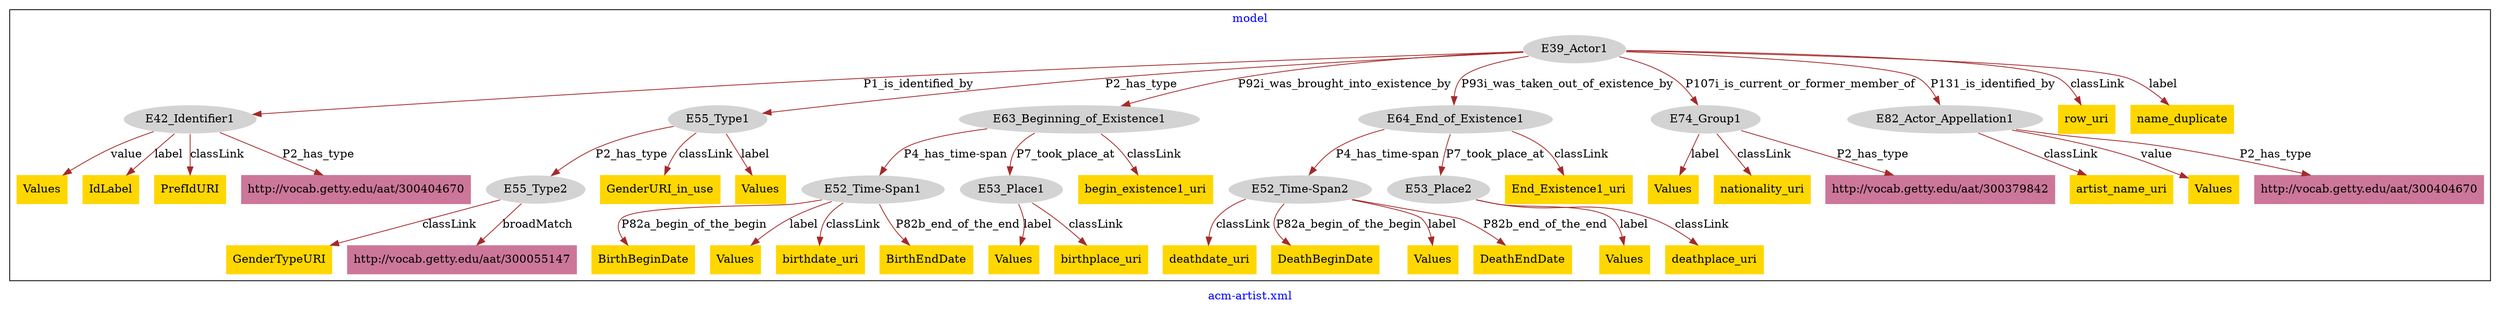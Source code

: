 digraph n0 {
fontcolor="blue"
remincross="true"
label="acm-artist.xml"
subgraph cluster {
label="model"
n2[style="filled",color="white",fillcolor="lightgray",label="E39_Actor1"];
n3[style="filled",color="white",fillcolor="lightgray",label="E42_Identifier1"];
n4[style="filled",color="white",fillcolor="lightgray",label="E55_Type1"];
n5[style="filled",color="white",fillcolor="lightgray",label="E63_Beginning_of_Existence1"];
n6[style="filled",color="white",fillcolor="lightgray",label="E64_End_of_Existence1"];
n7[style="filled",color="white",fillcolor="lightgray",label="E74_Group1"];
n8[style="filled",color="white",fillcolor="lightgray",label="E82_Actor_Appellation1"];
n9[style="filled",color="white",fillcolor="lightgray",label="E55_Type2"];
n10[style="filled",color="white",fillcolor="lightgray",label="E52_Time-Span1"];
n11[style="filled",color="white",fillcolor="lightgray",label="E53_Place1"];
n12[style="filled",color="white",fillcolor="lightgray",label="E52_Time-Span2"];
n13[style="filled",color="white",fillcolor="lightgray",label="E53_Place2"];
n14[shape="plaintext",style="filled",fillcolor="gold",label="BirthBeginDate"];
n15[shape="plaintext",style="filled",fillcolor="gold",label="deathdate_uri"];
n16[shape="plaintext",style="filled",fillcolor="gold",label="Values"];
n17[shape="plaintext",style="filled",fillcolor="gold",label="artist_name_uri"];
n18[shape="plaintext",style="filled",fillcolor="gold",label="Values"];
n19[shape="plaintext",style="filled",fillcolor="gold",label="IdLabel"];
n20[shape="plaintext",style="filled",fillcolor="gold",label="Values"];
n21[shape="plaintext",style="filled",fillcolor="gold",label="Values"];
n22[shape="plaintext",style="filled",fillcolor="gold",label="birthdate_uri"];
n23[shape="plaintext",style="filled",fillcolor="gold",label="PrefIdURI"];
n24[shape="plaintext",style="filled",fillcolor="gold",label="Values"];
n25[shape="plaintext",style="filled",fillcolor="gold",label="begin_existence1_uri"];
n26[shape="plaintext",style="filled",fillcolor="gold",label="DeathBeginDate"];
n27[shape="plaintext",style="filled",fillcolor="gold",label="BirthEndDate"];
n28[shape="plaintext",style="filled",fillcolor="gold",label="deathplace_uri"];
n29[shape="plaintext",style="filled",fillcolor="gold",label="GenderURI_in_use"];
n30[shape="plaintext",style="filled",fillcolor="gold",label="nationality_uri"];
n31[shape="plaintext",style="filled",fillcolor="gold",label="row_uri"];
n32[shape="plaintext",style="filled",fillcolor="gold",label="Values"];
n33[shape="plaintext",style="filled",fillcolor="gold",label="End_Existence1_uri"];
n34[shape="plaintext",style="filled",fillcolor="gold",label="Values"];
n35[shape="plaintext",style="filled",fillcolor="gold",label="DeathEndDate"];
n36[shape="plaintext",style="filled",fillcolor="gold",label="Values"];
n37[shape="plaintext",style="filled",fillcolor="gold",label="GenderTypeURI"];
n38[shape="plaintext",style="filled",fillcolor="gold",label="name_duplicate"];
n39[shape="plaintext",style="filled",fillcolor="gold",label="birthplace_uri"];
n40[shape="plaintext",style="filled",fillcolor="#CC7799",label="http://vocab.getty.edu/aat/300404670"];
n41[shape="plaintext",style="filled",fillcolor="#CC7799",label="http://vocab.getty.edu/aat/300404670"];
n42[shape="plaintext",style="filled",fillcolor="#CC7799",label="http://vocab.getty.edu/aat/300379842"];
n43[shape="plaintext",style="filled",fillcolor="#CC7799",label="http://vocab.getty.edu/aat/300055147"];
}
n2 -> n3[color="brown",fontcolor="black",label="P1_is_identified_by"]
n2 -> n4[color="brown",fontcolor="black",label="P2_has_type"]
n2 -> n5[color="brown",fontcolor="black",label="P92i_was_brought_into_existence_by"]
n2 -> n6[color="brown",fontcolor="black",label="P93i_was_taken_out_of_existence_by"]
n2 -> n7[color="brown",fontcolor="black",label="P107i_is_current_or_former_member_of"]
n2 -> n8[color="brown",fontcolor="black",label="P131_is_identified_by"]
n4 -> n9[color="brown",fontcolor="black",label="P2_has_type"]
n5 -> n10[color="brown",fontcolor="black",label="P4_has_time-span"]
n5 -> n11[color="brown",fontcolor="black",label="P7_took_place_at"]
n6 -> n12[color="brown",fontcolor="black",label="P4_has_time-span"]
n6 -> n13[color="brown",fontcolor="black",label="P7_took_place_at"]
n10 -> n14[color="brown",fontcolor="black",label="P82a_begin_of_the_begin"]
n12 -> n15[color="brown",fontcolor="black",label="classLink"]
n13 -> n16[color="brown",fontcolor="black",label="label"]
n8 -> n17[color="brown",fontcolor="black",label="classLink"]
n3 -> n18[color="brown",fontcolor="black",label="value"]
n3 -> n19[color="brown",fontcolor="black",label="label"]
n10 -> n20[color="brown",fontcolor="black",label="label"]
n7 -> n21[color="brown",fontcolor="black",label="label"]
n10 -> n22[color="brown",fontcolor="black",label="classLink"]
n3 -> n23[color="brown",fontcolor="black",label="classLink"]
n11 -> n24[color="brown",fontcolor="black",label="label"]
n5 -> n25[color="brown",fontcolor="black",label="classLink"]
n12 -> n26[color="brown",fontcolor="black",label="P82a_begin_of_the_begin"]
n10 -> n27[color="brown",fontcolor="black",label="P82b_end_of_the_end"]
n13 -> n28[color="brown",fontcolor="black",label="classLink"]
n4 -> n29[color="brown",fontcolor="black",label="classLink"]
n7 -> n30[color="brown",fontcolor="black",label="classLink"]
n2 -> n31[color="brown",fontcolor="black",label="classLink"]
n12 -> n32[color="brown",fontcolor="black",label="label"]
n6 -> n33[color="brown",fontcolor="black",label="classLink"]
n8 -> n34[color="brown",fontcolor="black",label="value"]
n12 -> n35[color="brown",fontcolor="black",label="P82b_end_of_the_end"]
n4 -> n36[color="brown",fontcolor="black",label="label"]
n9 -> n37[color="brown",fontcolor="black",label="classLink"]
n2 -> n38[color="brown",fontcolor="black",label="label"]
n11 -> n39[color="brown",fontcolor="black",label="classLink"]
n3 -> n40[color="brown",fontcolor="black",label="P2_has_type"]
n8 -> n41[color="brown",fontcolor="black",label="P2_has_type"]
n7 -> n42[color="brown",fontcolor="black",label="P2_has_type"]
n9 -> n43[color="brown",fontcolor="black",label="broadMatch"]
}
